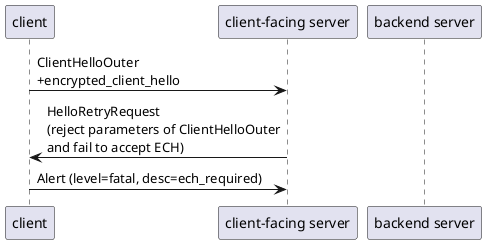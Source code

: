 @startuml
participant c as "client"
participant cfs as "client-facing server"
participant bs as "backend server"

skinparam SequenceMessageAlign direction

c -> cfs: ClientHelloOuter\n+encrypted_client_hello
cfs -> c: HelloRetryRequest\n(reject parameters of ClientHelloOuter\nand fail to accept ECH)
c -> cfs: Alert (level=fatal, desc=ech_required)
@enduml

